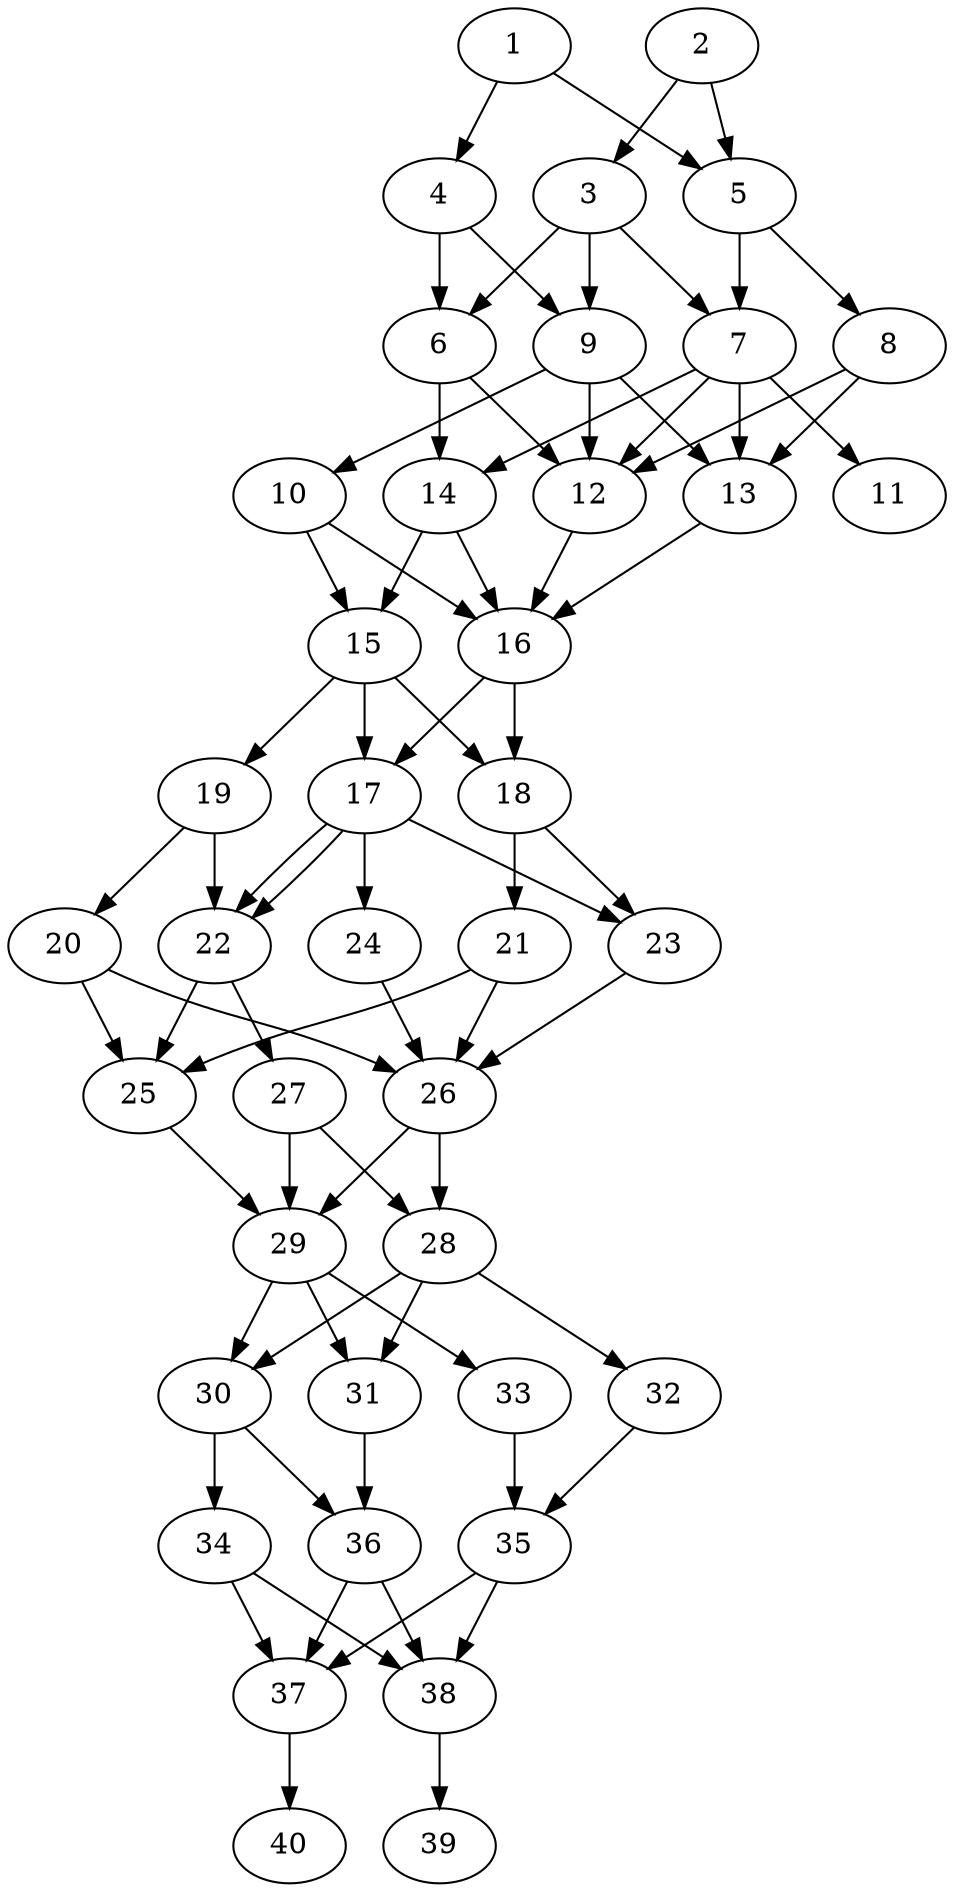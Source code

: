 // DAG automatically generated by daggen at Tue Aug  6 16:28:35 2019
// ./daggen --dot -n 40 --ccr 0.5 --fat 0.4 --regular 0.5 --density 0.8 --mindata 5242880 --maxdata 52428800 
digraph G {
  1 [size="17885184", alpha="0.04", expect_size="8942592"] 
  1 -> 4 [size ="8942592"]
  1 -> 5 [size ="8942592"]
  2 [size="88795136", alpha="0.16", expect_size="44397568"] 
  2 -> 3 [size ="44397568"]
  2 -> 5 [size ="44397568"]
  3 [size="54345728", alpha="0.10", expect_size="27172864"] 
  3 -> 6 [size ="27172864"]
  3 -> 7 [size ="27172864"]
  3 -> 9 [size ="27172864"]
  4 [size="28416000", alpha="0.07", expect_size="14208000"] 
  4 -> 6 [size ="14208000"]
  4 -> 9 [size ="14208000"]
  5 [size="68308992", alpha="0.00", expect_size="34154496"] 
  5 -> 7 [size ="34154496"]
  5 -> 8 [size ="34154496"]
  6 [size="90546176", alpha="0.13", expect_size="45273088"] 
  6 -> 12 [size ="45273088"]
  6 -> 14 [size ="45273088"]
  7 [size="94423040", alpha="0.06", expect_size="47211520"] 
  7 -> 11 [size ="47211520"]
  7 -> 12 [size ="47211520"]
  7 -> 13 [size ="47211520"]
  7 -> 14 [size ="47211520"]
  8 [size="79675392", alpha="0.13", expect_size="39837696"] 
  8 -> 12 [size ="39837696"]
  8 -> 13 [size ="39837696"]
  9 [size="71012352", alpha="0.15", expect_size="35506176"] 
  9 -> 10 [size ="35506176"]
  9 -> 12 [size ="35506176"]
  9 -> 13 [size ="35506176"]
  10 [size="45160448", alpha="0.19", expect_size="22580224"] 
  10 -> 15 [size ="22580224"]
  10 -> 16 [size ="22580224"]
  11 [size="64856064", alpha="0.09", expect_size="32428032"] 
  12 [size="85080064", alpha="0.14", expect_size="42540032"] 
  12 -> 16 [size ="42540032"]
  13 [size="68100096", alpha="0.18", expect_size="34050048"] 
  13 -> 16 [size ="34050048"]
  14 [size="20174848", alpha="0.12", expect_size="10087424"] 
  14 -> 15 [size ="10087424"]
  14 -> 16 [size ="10087424"]
  15 [size="51261440", alpha="0.03", expect_size="25630720"] 
  15 -> 17 [size ="25630720"]
  15 -> 18 [size ="25630720"]
  15 -> 19 [size ="25630720"]
  16 [size="53055488", alpha="0.04", expect_size="26527744"] 
  16 -> 17 [size ="26527744"]
  16 -> 18 [size ="26527744"]
  17 [size="19755008", alpha="0.11", expect_size="9877504"] 
  17 -> 22 [size ="9877504"]
  17 -> 22 [size ="9877504"]
  17 -> 23 [size ="9877504"]
  17 -> 24 [size ="9877504"]
  18 [size="49674240", alpha="0.01", expect_size="24837120"] 
  18 -> 21 [size ="24837120"]
  18 -> 23 [size ="24837120"]
  19 [size="17276928", alpha="0.00", expect_size="8638464"] 
  19 -> 20 [size ="8638464"]
  19 -> 22 [size ="8638464"]
  20 [size="88655872", alpha="0.09", expect_size="44327936"] 
  20 -> 25 [size ="44327936"]
  20 -> 26 [size ="44327936"]
  21 [size="84436992", alpha="0.20", expect_size="42218496"] 
  21 -> 25 [size ="42218496"]
  21 -> 26 [size ="42218496"]
  22 [size="31709184", alpha="0.07", expect_size="15854592"] 
  22 -> 25 [size ="15854592"]
  22 -> 27 [size ="15854592"]
  23 [size="96063488", alpha="0.04", expect_size="48031744"] 
  23 -> 26 [size ="48031744"]
  24 [size="86181888", alpha="0.04", expect_size="43090944"] 
  24 -> 26 [size ="43090944"]
  25 [size="46989312", alpha="0.17", expect_size="23494656"] 
  25 -> 29 [size ="23494656"]
  26 [size="59049984", alpha="0.07", expect_size="29524992"] 
  26 -> 28 [size ="29524992"]
  26 -> 29 [size ="29524992"]
  27 [size="78219264", alpha="0.14", expect_size="39109632"] 
  27 -> 28 [size ="39109632"]
  27 -> 29 [size ="39109632"]
  28 [size="34967552", alpha="0.16", expect_size="17483776"] 
  28 -> 30 [size ="17483776"]
  28 -> 31 [size ="17483776"]
  28 -> 32 [size ="17483776"]
  29 [size="39149568", alpha="0.11", expect_size="19574784"] 
  29 -> 30 [size ="19574784"]
  29 -> 31 [size ="19574784"]
  29 -> 33 [size ="19574784"]
  30 [size="39743488", alpha="0.13", expect_size="19871744"] 
  30 -> 34 [size ="19871744"]
  30 -> 36 [size ="19871744"]
  31 [size="83499008", alpha="0.07", expect_size="41749504"] 
  31 -> 36 [size ="41749504"]
  32 [size="83445760", alpha="0.17", expect_size="41722880"] 
  32 -> 35 [size ="41722880"]
  33 [size="23523328", alpha="0.18", expect_size="11761664"] 
  33 -> 35 [size ="11761664"]
  34 [size="41961472", alpha="0.02", expect_size="20980736"] 
  34 -> 37 [size ="20980736"]
  34 -> 38 [size ="20980736"]
  35 [size="62324736", alpha="0.15", expect_size="31162368"] 
  35 -> 37 [size ="31162368"]
  35 -> 38 [size ="31162368"]
  36 [size="48060416", alpha="0.16", expect_size="24030208"] 
  36 -> 37 [size ="24030208"]
  36 -> 38 [size ="24030208"]
  37 [size="79233024", alpha="0.20", expect_size="39616512"] 
  37 -> 40 [size ="39616512"]
  38 [size="51038208", alpha="0.12", expect_size="25519104"] 
  38 -> 39 [size ="25519104"]
  39 [size="32665600", alpha="0.05", expect_size="16332800"] 
  40 [size="84641792", alpha="0.15", expect_size="42320896"] 
}
